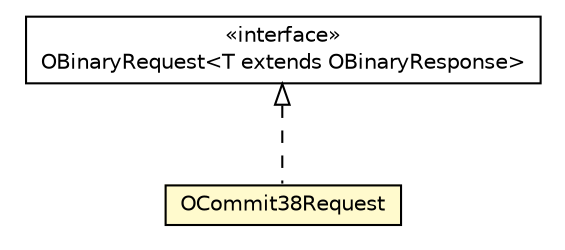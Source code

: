 #!/usr/local/bin/dot
#
# Class diagram 
# Generated by UMLGraph version R5_6-24-gf6e263 (http://www.umlgraph.org/)
#

digraph G {
	edge [fontname="Helvetica",fontsize=10,labelfontname="Helvetica",labelfontsize=10];
	node [fontname="Helvetica",fontsize=10,shape=plaintext];
	nodesep=0.25;
	ranksep=0.5;
	// com.orientechnologies.orient.client.remote.OBinaryRequest<T extends com.orientechnologies.orient.client.remote.OBinaryResponse>
	c2381128 [label=<<table title="com.orientechnologies.orient.client.remote.OBinaryRequest" border="0" cellborder="1" cellspacing="0" cellpadding="2" port="p" href="../OBinaryRequest.html">
		<tr><td><table border="0" cellspacing="0" cellpadding="1">
<tr><td align="center" balign="center"> &#171;interface&#187; </td></tr>
<tr><td align="center" balign="center"> OBinaryRequest&lt;T extends OBinaryResponse&gt; </td></tr>
		</table></td></tr>
		</table>>, URL="../OBinaryRequest.html", fontname="Helvetica", fontcolor="black", fontsize=10.0];
	// com.orientechnologies.orient.client.remote.message.OCommit38Request
	c2381279 [label=<<table title="com.orientechnologies.orient.client.remote.message.OCommit38Request" border="0" cellborder="1" cellspacing="0" cellpadding="2" port="p" bgcolor="lemonChiffon" href="./OCommit38Request.html">
		<tr><td><table border="0" cellspacing="0" cellpadding="1">
<tr><td align="center" balign="center"> OCommit38Request </td></tr>
		</table></td></tr>
		</table>>, URL="./OCommit38Request.html", fontname="Helvetica", fontcolor="black", fontsize=10.0];
	//com.orientechnologies.orient.client.remote.message.OCommit38Request implements com.orientechnologies.orient.client.remote.OBinaryRequest<T extends com.orientechnologies.orient.client.remote.OBinaryResponse>
	c2381128:p -> c2381279:p [dir=back,arrowtail=empty,style=dashed];
}

